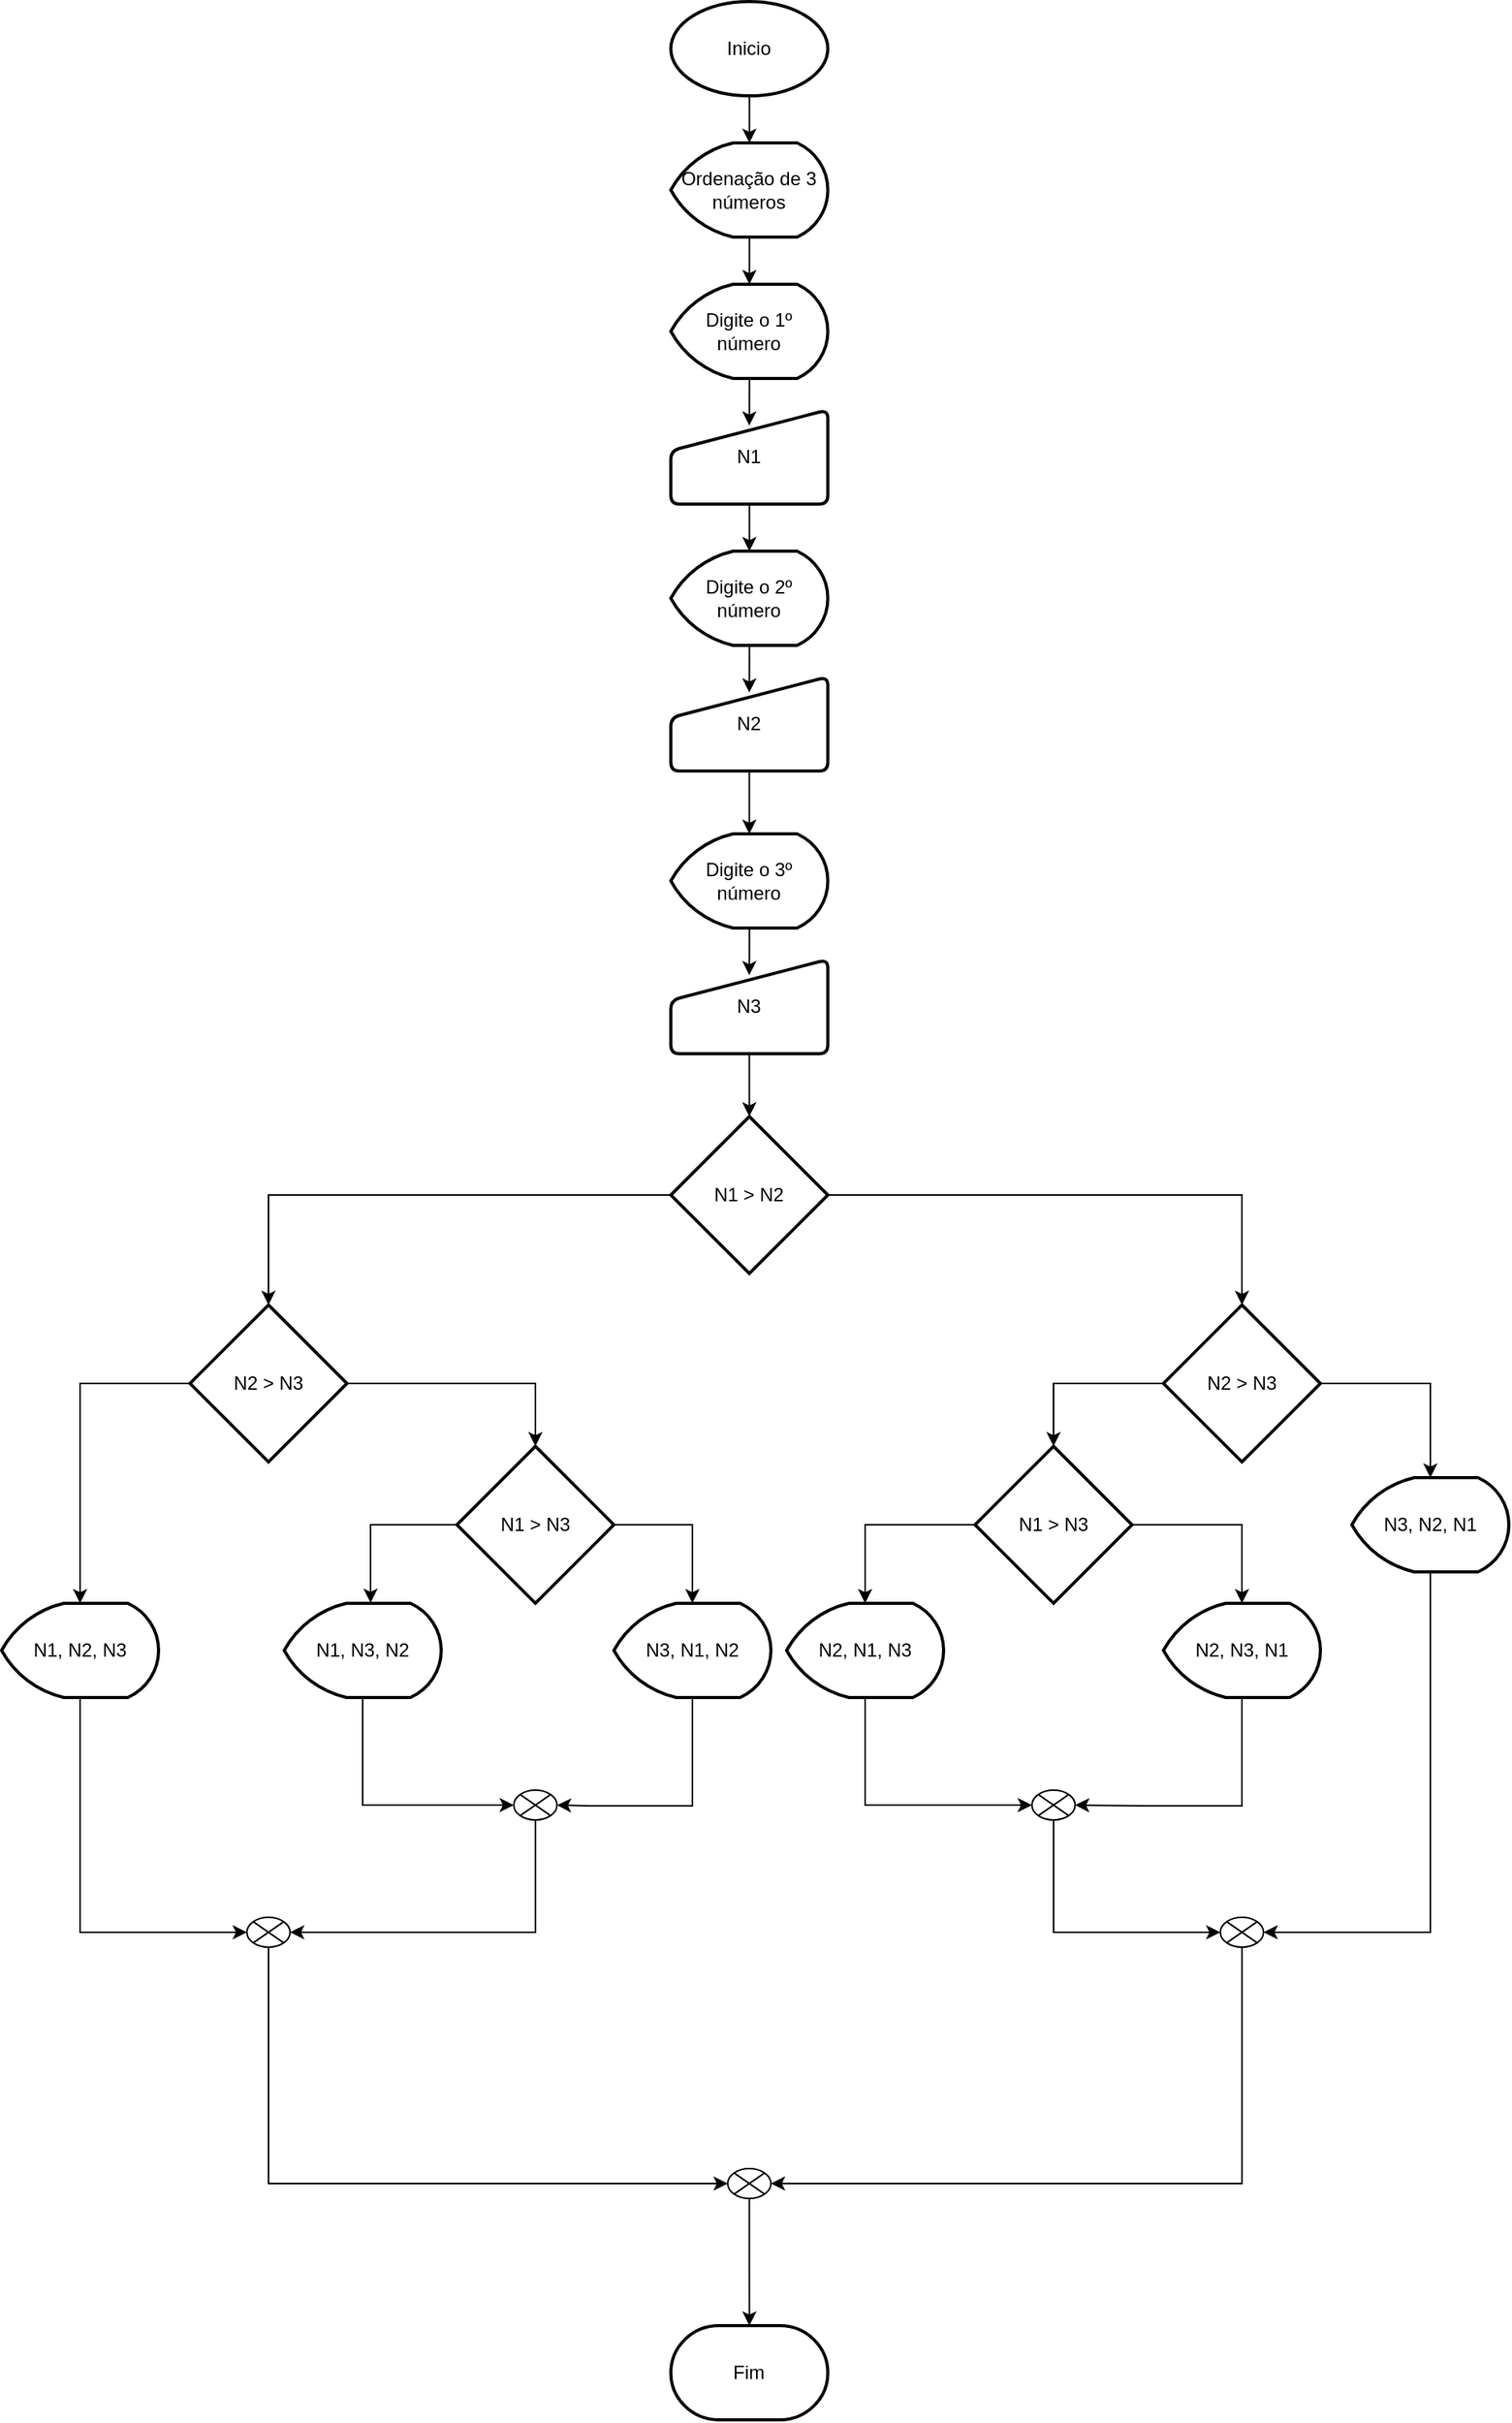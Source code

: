 <mxfile version="13.7.3" type="device"><diagram id="4pciF8VwpHiF1iZ-ixPi" name="Página-1"><mxGraphModel dx="2260" dy="1042" grid="1" gridSize="10" guides="1" tooltips="1" connect="1" arrows="1" fold="1" page="1" pageScale="1" pageWidth="827" pageHeight="1169" math="0" shadow="0"><root><mxCell id="0"/><mxCell id="1" parent="0"/><mxCell id="L5wFyAQlm8xo1XAboPig-19" style="edgeStyle=orthogonalEdgeStyle;rounded=0;orthogonalLoop=1;jettySize=auto;html=1;" edge="1" parent="1" source="L5wFyAQlm8xo1XAboPig-1" target="L5wFyAQlm8xo1XAboPig-49"><mxGeometry relative="1" as="geometry"><mxPoint x="186.25" y="120" as="targetPoint"/></mxGeometry></mxCell><mxCell id="L5wFyAQlm8xo1XAboPig-1" value="Inicio" style="strokeWidth=2;html=1;shape=mxgraph.flowchart.start_1;whiteSpace=wrap;" vertex="1" parent="1"><mxGeometry x="136.25" y="30" width="100" height="60" as="geometry"/></mxCell><mxCell id="L5wFyAQlm8xo1XAboPig-51" value="" style="edgeStyle=orthogonalEdgeStyle;rounded=0;orthogonalLoop=1;jettySize=auto;html=1;" edge="1" parent="1" source="L5wFyAQlm8xo1XAboPig-49" target="L5wFyAQlm8xo1XAboPig-50"><mxGeometry relative="1" as="geometry"/></mxCell><mxCell id="L5wFyAQlm8xo1XAboPig-49" value="Ordenação de 3 números" style="strokeWidth=2;html=1;shape=mxgraph.flowchart.display;whiteSpace=wrap;" vertex="1" parent="1"><mxGeometry x="136.25" y="120" width="100" height="60" as="geometry"/></mxCell><mxCell id="L5wFyAQlm8xo1XAboPig-53" value="" style="edgeStyle=orthogonalEdgeStyle;rounded=0;orthogonalLoop=1;jettySize=auto;html=1;entryX=0.5;entryY=0.167;entryDx=0;entryDy=0;entryPerimeter=0;" edge="1" parent="1" source="L5wFyAQlm8xo1XAboPig-50" target="L5wFyAQlm8xo1XAboPig-52"><mxGeometry relative="1" as="geometry"/></mxCell><mxCell id="L5wFyAQlm8xo1XAboPig-50" value="Digite o 1º número" style="strokeWidth=2;html=1;shape=mxgraph.flowchart.display;whiteSpace=wrap;" vertex="1" parent="1"><mxGeometry x="136.25" y="210" width="100" height="60" as="geometry"/></mxCell><mxCell id="L5wFyAQlm8xo1XAboPig-57" value="" style="edgeStyle=orthogonalEdgeStyle;rounded=0;orthogonalLoop=1;jettySize=auto;html=1;" edge="1" parent="1" source="L5wFyAQlm8xo1XAboPig-52" target="L5wFyAQlm8xo1XAboPig-55"><mxGeometry relative="1" as="geometry"/></mxCell><mxCell id="L5wFyAQlm8xo1XAboPig-52" value="N1" style="html=1;strokeWidth=2;shape=manualInput;whiteSpace=wrap;rounded=1;size=26;arcSize=11;" vertex="1" parent="1"><mxGeometry x="136.25" y="290" width="100" height="60" as="geometry"/></mxCell><mxCell id="L5wFyAQlm8xo1XAboPig-54" value="" style="edgeStyle=orthogonalEdgeStyle;rounded=0;orthogonalLoop=1;jettySize=auto;html=1;entryX=0.5;entryY=0.167;entryDx=0;entryDy=0;entryPerimeter=0;" edge="1" parent="1" source="L5wFyAQlm8xo1XAboPig-55" target="L5wFyAQlm8xo1XAboPig-56"><mxGeometry relative="1" as="geometry"/></mxCell><mxCell id="L5wFyAQlm8xo1XAboPig-55" value="Digite o 2º número" style="strokeWidth=2;html=1;shape=mxgraph.flowchart.display;whiteSpace=wrap;" vertex="1" parent="1"><mxGeometry x="136.25" y="380" width="100" height="60" as="geometry"/></mxCell><mxCell id="L5wFyAQlm8xo1XAboPig-62" value="" style="edgeStyle=orthogonalEdgeStyle;rounded=0;orthogonalLoop=1;jettySize=auto;html=1;" edge="1" parent="1" source="L5wFyAQlm8xo1XAboPig-56" target="L5wFyAQlm8xo1XAboPig-59"><mxGeometry relative="1" as="geometry"/></mxCell><mxCell id="L5wFyAQlm8xo1XAboPig-56" value="N2" style="html=1;strokeWidth=2;shape=manualInput;whiteSpace=wrap;rounded=1;size=26;arcSize=11;" vertex="1" parent="1"><mxGeometry x="136.25" y="460" width="100" height="60" as="geometry"/></mxCell><mxCell id="L5wFyAQlm8xo1XAboPig-58" value="" style="edgeStyle=orthogonalEdgeStyle;rounded=0;orthogonalLoop=1;jettySize=auto;html=1;entryX=0.5;entryY=0.167;entryDx=0;entryDy=0;entryPerimeter=0;" edge="1" parent="1" source="L5wFyAQlm8xo1XAboPig-59" target="L5wFyAQlm8xo1XAboPig-60"><mxGeometry relative="1" as="geometry"/></mxCell><mxCell id="L5wFyAQlm8xo1XAboPig-59" value="Digite o 3º número" style="strokeWidth=2;html=1;shape=mxgraph.flowchart.display;whiteSpace=wrap;" vertex="1" parent="1"><mxGeometry x="136.25" y="560" width="100" height="60" as="geometry"/></mxCell><mxCell id="L5wFyAQlm8xo1XAboPig-64" value="" style="edgeStyle=orthogonalEdgeStyle;rounded=0;orthogonalLoop=1;jettySize=auto;html=1;" edge="1" parent="1" source="L5wFyAQlm8xo1XAboPig-60" target="L5wFyAQlm8xo1XAboPig-63"><mxGeometry relative="1" as="geometry"/></mxCell><mxCell id="L5wFyAQlm8xo1XAboPig-60" value="N3" style="html=1;strokeWidth=2;shape=manualInput;whiteSpace=wrap;rounded=1;size=26;arcSize=11;" vertex="1" parent="1"><mxGeometry x="136.25" y="640" width="100" height="60" as="geometry"/></mxCell><mxCell id="L5wFyAQlm8xo1XAboPig-66" value="" style="edgeStyle=orthogonalEdgeStyle;rounded=0;orthogonalLoop=1;jettySize=auto;html=1;entryX=0.5;entryY=0;entryDx=0;entryDy=0;entryPerimeter=0;" edge="1" parent="1" source="L5wFyAQlm8xo1XAboPig-63" target="L5wFyAQlm8xo1XAboPig-65"><mxGeometry relative="1" as="geometry"/></mxCell><mxCell id="L5wFyAQlm8xo1XAboPig-87" style="edgeStyle=orthogonalEdgeStyle;rounded=0;orthogonalLoop=1;jettySize=auto;html=1;entryX=0.5;entryY=0;entryDx=0;entryDy=0;entryPerimeter=0;" edge="1" parent="1" source="L5wFyAQlm8xo1XAboPig-63" target="L5wFyAQlm8xo1XAboPig-86"><mxGeometry relative="1" as="geometry"/></mxCell><mxCell id="L5wFyAQlm8xo1XAboPig-63" value="N1 &amp;gt; N2" style="strokeWidth=2;html=1;shape=mxgraph.flowchart.decision;whiteSpace=wrap;" vertex="1" parent="1"><mxGeometry x="136.25" y="740" width="100" height="100" as="geometry"/></mxCell><mxCell id="L5wFyAQlm8xo1XAboPig-68" style="edgeStyle=orthogonalEdgeStyle;rounded=0;orthogonalLoop=1;jettySize=auto;html=1;entryX=0.5;entryY=0;entryDx=0;entryDy=0;entryPerimeter=0;" edge="1" parent="1" source="L5wFyAQlm8xo1XAboPig-65" target="L5wFyAQlm8xo1XAboPig-67"><mxGeometry relative="1" as="geometry"/></mxCell><mxCell id="L5wFyAQlm8xo1XAboPig-71" style="edgeStyle=orthogonalEdgeStyle;rounded=0;orthogonalLoop=1;jettySize=auto;html=1;entryX=0.5;entryY=0;entryDx=0;entryDy=0;entryPerimeter=0;" edge="1" parent="1" source="L5wFyAQlm8xo1XAboPig-65" target="L5wFyAQlm8xo1XAboPig-69"><mxGeometry relative="1" as="geometry"><mxPoint x="380" y="910" as="targetPoint"/></mxGeometry></mxCell><mxCell id="L5wFyAQlm8xo1XAboPig-65" value="N2 &amp;gt; N3" style="strokeWidth=2;html=1;shape=mxgraph.flowchart.decision;whiteSpace=wrap;" vertex="1" parent="1"><mxGeometry x="450" y="860" width="100" height="100" as="geometry"/></mxCell><mxCell id="L5wFyAQlm8xo1XAboPig-85" style="edgeStyle=orthogonalEdgeStyle;rounded=0;orthogonalLoop=1;jettySize=auto;html=1;entryX=1;entryY=0.5;entryDx=0;entryDy=0;entryPerimeter=0;" edge="1" parent="1" source="L5wFyAQlm8xo1XAboPig-67" target="L5wFyAQlm8xo1XAboPig-83"><mxGeometry relative="1" as="geometry"><Array as="points"><mxPoint x="620" y="1259"/></Array></mxGeometry></mxCell><mxCell id="L5wFyAQlm8xo1XAboPig-67" value="N3, N2, N1" style="strokeWidth=2;html=1;shape=mxgraph.flowchart.display;whiteSpace=wrap;" vertex="1" parent="1"><mxGeometry x="570" y="970" width="100" height="60" as="geometry"/></mxCell><mxCell id="L5wFyAQlm8xo1XAboPig-73" style="edgeStyle=orthogonalEdgeStyle;rounded=0;orthogonalLoop=1;jettySize=auto;html=1;entryX=0.5;entryY=0;entryDx=0;entryDy=0;entryPerimeter=0;" edge="1" parent="1" source="L5wFyAQlm8xo1XAboPig-69" target="L5wFyAQlm8xo1XAboPig-72"><mxGeometry relative="1" as="geometry"/></mxCell><mxCell id="L5wFyAQlm8xo1XAboPig-75" style="edgeStyle=orthogonalEdgeStyle;rounded=0;orthogonalLoop=1;jettySize=auto;html=1;entryX=0.5;entryY=0;entryDx=0;entryDy=0;entryPerimeter=0;" edge="1" parent="1" source="L5wFyAQlm8xo1XAboPig-69" target="L5wFyAQlm8xo1XAboPig-74"><mxGeometry relative="1" as="geometry"/></mxCell><mxCell id="L5wFyAQlm8xo1XAboPig-69" value="N1 &amp;gt; N3" style="strokeWidth=2;html=1;shape=mxgraph.flowchart.decision;whiteSpace=wrap;" vertex="1" parent="1"><mxGeometry x="330" y="950" width="100" height="100" as="geometry"/></mxCell><mxCell id="L5wFyAQlm8xo1XAboPig-77" style="edgeStyle=orthogonalEdgeStyle;rounded=0;orthogonalLoop=1;jettySize=auto;html=1;entryX=1;entryY=0.5;entryDx=0;entryDy=0;entryPerimeter=0;" edge="1" parent="1" source="L5wFyAQlm8xo1XAboPig-72" target="L5wFyAQlm8xo1XAboPig-76"><mxGeometry relative="1" as="geometry"><mxPoint x="450" y="1210" as="targetPoint"/><Array as="points"><mxPoint x="500" y="1179"/><mxPoint x="440" y="1179"/></Array></mxGeometry></mxCell><mxCell id="L5wFyAQlm8xo1XAboPig-72" value="N2, N3, N1" style="strokeWidth=2;html=1;shape=mxgraph.flowchart.display;whiteSpace=wrap;" vertex="1" parent="1"><mxGeometry x="450" y="1050" width="100" height="60" as="geometry"/></mxCell><mxCell id="L5wFyAQlm8xo1XAboPig-82" style="edgeStyle=orthogonalEdgeStyle;rounded=0;orthogonalLoop=1;jettySize=auto;html=1;entryX=0;entryY=0.5;entryDx=0;entryDy=0;entryPerimeter=0;" edge="1" parent="1" source="L5wFyAQlm8xo1XAboPig-74" target="L5wFyAQlm8xo1XAboPig-76"><mxGeometry relative="1" as="geometry"><Array as="points"><mxPoint x="260" y="1179"/></Array></mxGeometry></mxCell><mxCell id="L5wFyAQlm8xo1XAboPig-74" value="N2, N1, N3" style="strokeWidth=2;html=1;shape=mxgraph.flowchart.display;whiteSpace=wrap;" vertex="1" parent="1"><mxGeometry x="210" y="1050" width="100" height="60" as="geometry"/></mxCell><mxCell id="L5wFyAQlm8xo1XAboPig-84" style="edgeStyle=orthogonalEdgeStyle;rounded=0;orthogonalLoop=1;jettySize=auto;html=1;entryX=0;entryY=0.5;entryDx=0;entryDy=0;entryPerimeter=0;" edge="1" parent="1" source="L5wFyAQlm8xo1XAboPig-76" target="L5wFyAQlm8xo1XAboPig-83"><mxGeometry relative="1" as="geometry"><Array as="points"><mxPoint x="380" y="1259"/></Array></mxGeometry></mxCell><mxCell id="L5wFyAQlm8xo1XAboPig-76" value="" style="verticalLabelPosition=bottom;verticalAlign=top;html=1;shape=mxgraph.flowchart.or;" vertex="1" parent="1"><mxGeometry x="366.25" y="1169" width="27.5" height="19" as="geometry"/></mxCell><mxCell id="L5wFyAQlm8xo1XAboPig-105" style="edgeStyle=orthogonalEdgeStyle;rounded=0;orthogonalLoop=1;jettySize=auto;html=1;entryX=1;entryY=0.5;entryDx=0;entryDy=0;entryPerimeter=0;" edge="1" parent="1" source="L5wFyAQlm8xo1XAboPig-83" target="L5wFyAQlm8xo1XAboPig-104"><mxGeometry relative="1" as="geometry"><mxPoint x="260" y="1440" as="targetPoint"/><Array as="points"><mxPoint x="500" y="1419"/></Array></mxGeometry></mxCell><mxCell id="L5wFyAQlm8xo1XAboPig-83" value="" style="verticalLabelPosition=bottom;verticalAlign=top;html=1;shape=mxgraph.flowchart.or;" vertex="1" parent="1"><mxGeometry x="486.25" y="1250" width="27.5" height="19" as="geometry"/></mxCell><mxCell id="L5wFyAQlm8xo1XAboPig-89" style="edgeStyle=orthogonalEdgeStyle;rounded=0;orthogonalLoop=1;jettySize=auto;html=1;entryX=0.5;entryY=0;entryDx=0;entryDy=0;entryPerimeter=0;" edge="1" parent="1" source="L5wFyAQlm8xo1XAboPig-86" target="L5wFyAQlm8xo1XAboPig-88"><mxGeometry relative="1" as="geometry"/></mxCell><mxCell id="L5wFyAQlm8xo1XAboPig-95" style="edgeStyle=orthogonalEdgeStyle;rounded=0;orthogonalLoop=1;jettySize=auto;html=1;entryX=0.5;entryY=0;entryDx=0;entryDy=0;entryPerimeter=0;" edge="1" parent="1" source="L5wFyAQlm8xo1XAboPig-86" target="L5wFyAQlm8xo1XAboPig-94"><mxGeometry relative="1" as="geometry"/></mxCell><mxCell id="L5wFyAQlm8xo1XAboPig-86" value="N2 &amp;gt; N3" style="strokeWidth=2;html=1;shape=mxgraph.flowchart.decision;whiteSpace=wrap;" vertex="1" parent="1"><mxGeometry x="-170" y="860" width="100" height="100" as="geometry"/></mxCell><mxCell id="L5wFyAQlm8xo1XAboPig-91" style="edgeStyle=orthogonalEdgeStyle;rounded=0;orthogonalLoop=1;jettySize=auto;html=1;entryX=0.5;entryY=0;entryDx=0;entryDy=0;entryPerimeter=0;exitX=1;exitY=0.5;exitDx=0;exitDy=0;exitPerimeter=0;" edge="1" parent="1" source="L5wFyAQlm8xo1XAboPig-88" target="L5wFyAQlm8xo1XAboPig-90"><mxGeometry relative="1" as="geometry"><Array as="points"><mxPoint x="150" y="1000"/></Array></mxGeometry></mxCell><mxCell id="L5wFyAQlm8xo1XAboPig-93" style="edgeStyle=orthogonalEdgeStyle;rounded=0;orthogonalLoop=1;jettySize=auto;html=1;entryX=0.55;entryY=-0.005;entryDx=0;entryDy=0;entryPerimeter=0;" edge="1" parent="1" source="L5wFyAQlm8xo1XAboPig-88" target="L5wFyAQlm8xo1XAboPig-92"><mxGeometry relative="1" as="geometry"/></mxCell><mxCell id="L5wFyAQlm8xo1XAboPig-88" value="N1 &amp;gt; N3" style="strokeWidth=2;html=1;shape=mxgraph.flowchart.decision;whiteSpace=wrap;" vertex="1" parent="1"><mxGeometry y="950" width="100" height="100" as="geometry"/></mxCell><mxCell id="L5wFyAQlm8xo1XAboPig-97" style="edgeStyle=orthogonalEdgeStyle;rounded=0;orthogonalLoop=1;jettySize=auto;html=1;entryX=1;entryY=0.5;entryDx=0;entryDy=0;entryPerimeter=0;" edge="1" parent="1" source="L5wFyAQlm8xo1XAboPig-90" target="L5wFyAQlm8xo1XAboPig-96"><mxGeometry relative="1" as="geometry"><Array as="points"><mxPoint x="150" y="1179"/><mxPoint x="84" y="1179"/></Array></mxGeometry></mxCell><mxCell id="L5wFyAQlm8xo1XAboPig-90" value="N3, N1, N2" style="strokeWidth=2;html=1;shape=mxgraph.flowchart.display;whiteSpace=wrap;" vertex="1" parent="1"><mxGeometry x="100" y="1050" width="100" height="60" as="geometry"/></mxCell><mxCell id="L5wFyAQlm8xo1XAboPig-98" style="edgeStyle=orthogonalEdgeStyle;rounded=0;orthogonalLoop=1;jettySize=auto;html=1;entryX=0;entryY=0.5;entryDx=0;entryDy=0;entryPerimeter=0;" edge="1" parent="1" source="L5wFyAQlm8xo1XAboPig-92" target="L5wFyAQlm8xo1XAboPig-96"><mxGeometry relative="1" as="geometry"><Array as="points"><mxPoint x="-60" y="1179"/></Array></mxGeometry></mxCell><mxCell id="L5wFyAQlm8xo1XAboPig-92" value="N1, N3, N2" style="strokeWidth=2;html=1;shape=mxgraph.flowchart.display;whiteSpace=wrap;" vertex="1" parent="1"><mxGeometry x="-110" y="1050" width="100" height="60" as="geometry"/></mxCell><mxCell id="L5wFyAQlm8xo1XAboPig-103" style="edgeStyle=orthogonalEdgeStyle;rounded=0;orthogonalLoop=1;jettySize=auto;html=1;entryX=0;entryY=0.5;entryDx=0;entryDy=0;entryPerimeter=0;" edge="1" parent="1" source="L5wFyAQlm8xo1XAboPig-94" target="L5wFyAQlm8xo1XAboPig-99"><mxGeometry relative="1" as="geometry"><Array as="points"><mxPoint x="-240" y="1259"/></Array></mxGeometry></mxCell><mxCell id="L5wFyAQlm8xo1XAboPig-94" value="N1, N2, N3" style="strokeWidth=2;html=1;shape=mxgraph.flowchart.display;whiteSpace=wrap;" vertex="1" parent="1"><mxGeometry x="-290" y="1050" width="100" height="60" as="geometry"/></mxCell><mxCell id="L5wFyAQlm8xo1XAboPig-102" style="edgeStyle=orthogonalEdgeStyle;rounded=0;orthogonalLoop=1;jettySize=auto;html=1;entryX=1;entryY=0.5;entryDx=0;entryDy=0;entryPerimeter=0;" edge="1" parent="1" source="L5wFyAQlm8xo1XAboPig-96" target="L5wFyAQlm8xo1XAboPig-99"><mxGeometry relative="1" as="geometry"><Array as="points"><mxPoint x="50" y="1259"/></Array></mxGeometry></mxCell><mxCell id="L5wFyAQlm8xo1XAboPig-96" value="" style="verticalLabelPosition=bottom;verticalAlign=top;html=1;shape=mxgraph.flowchart.or;" vertex="1" parent="1"><mxGeometry x="36.25" y="1169" width="27.5" height="19" as="geometry"/></mxCell><mxCell id="L5wFyAQlm8xo1XAboPig-106" style="edgeStyle=orthogonalEdgeStyle;rounded=0;orthogonalLoop=1;jettySize=auto;html=1;entryX=0;entryY=0.5;entryDx=0;entryDy=0;entryPerimeter=0;" edge="1" parent="1" source="L5wFyAQlm8xo1XAboPig-99" target="L5wFyAQlm8xo1XAboPig-104"><mxGeometry relative="1" as="geometry"><Array as="points"><mxPoint x="-120" y="1419"/></Array></mxGeometry></mxCell><mxCell id="L5wFyAQlm8xo1XAboPig-99" value="" style="verticalLabelPosition=bottom;verticalAlign=top;html=1;shape=mxgraph.flowchart.or;" vertex="1" parent="1"><mxGeometry x="-133.75" y="1250" width="27.5" height="19" as="geometry"/></mxCell><mxCell id="L5wFyAQlm8xo1XAboPig-108" style="edgeStyle=orthogonalEdgeStyle;rounded=0;orthogonalLoop=1;jettySize=auto;html=1;" edge="1" parent="1" source="L5wFyAQlm8xo1XAboPig-104" target="L5wFyAQlm8xo1XAboPig-107"><mxGeometry relative="1" as="geometry"/></mxCell><mxCell id="L5wFyAQlm8xo1XAboPig-104" value="" style="verticalLabelPosition=bottom;verticalAlign=top;html=1;shape=mxgraph.flowchart.or;" vertex="1" parent="1"><mxGeometry x="172.5" y="1410" width="27.5" height="19" as="geometry"/></mxCell><mxCell id="L5wFyAQlm8xo1XAboPig-107" value="Fim" style="strokeWidth=2;html=1;shape=mxgraph.flowchart.terminator;whiteSpace=wrap;" vertex="1" parent="1"><mxGeometry x="136.25" y="1510" width="100" height="60" as="geometry"/></mxCell></root></mxGraphModel></diagram></mxfile>